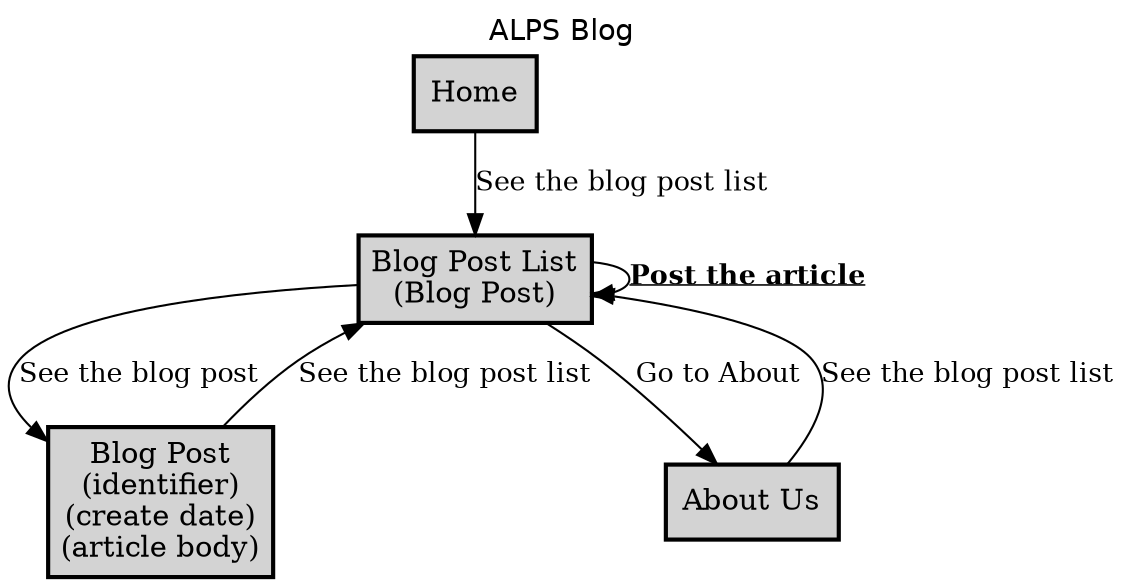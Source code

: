 digraph application_state_diagram {
  graph [
    labelloc="t";
    fontname="Helvetica"
    label="ALPS Blog";
    URL="index.html" target="_parent"
  ];
  node [shape = box, style = "bold,filled" fillcolor="lightgray"];

    Blog [margin=0.02, label=<<table cellspacing="0" cellpadding="5" border="0"><tr><td>Blog Post List<br />(Blog Post)<br /></td></tr></table>>,shape=box URL="docs/semantic.Blog.html" target="_parent"]
    BlogPosting [margin=0.02, label=<<table cellspacing="0" cellpadding="5" border="0"><tr><td>Blog Post<br />(identifier)<br />(create date)<br />(article body)<br /></td></tr></table>>,shape=box URL="docs/semantic.BlogPosting.html" target="_parent"]

    About -> Blog [label = <See the blog post list> URL="docs/safe.goBlog.html" target="_parent" fontsize=13];
    Blog -> About [label = <Go to About> URL="docs/safe.goAbout.html" target="_parent" fontsize=13];
    Blog -> Blog [label = <<b><u>Post the article</u></b>> URL="docs/unsafe.doPost.html" target="_parent" fontsize=13];
    Blog -> BlogPosting [label = <See the blog post> URL="docs/safe.goBlogPosting.html" target="_parent" fontsize=13];
    BlogPosting -> Blog [label = <See the blog post list> URL="docs/safe.goBlog.html" target="_parent" fontsize=13];
    Index -> Blog [label = <See the blog post list> URL="docs/safe.goBlog.html" target="_parent" fontsize=13];

    About [label = <About Us> URL="docs/semantic.About.html" target="_parent"]
    Index [label = <Home> URL="docs/semantic.Index.html" target="_parent"]

}